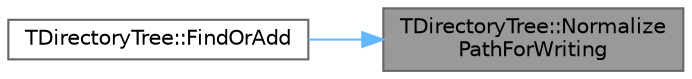 digraph "TDirectoryTree::NormalizePathForWriting"
{
 // INTERACTIVE_SVG=YES
 // LATEX_PDF_SIZE
  bgcolor="transparent";
  edge [fontname=Helvetica,fontsize=10,labelfontname=Helvetica,labelfontsize=10];
  node [fontname=Helvetica,fontsize=10,shape=box,height=0.2,width=0.4];
  rankdir="RL";
  Node1 [id="Node000001",label="TDirectoryTree::Normalize\lPathForWriting",height=0.2,width=0.4,color="gray40", fillcolor="grey60", style="filled", fontcolor="black",tooltip=" "];
  Node1 -> Node2 [id="edge1_Node000001_Node000002",dir="back",color="steelblue1",style="solid",tooltip=" "];
  Node2 [id="Node000002",label="TDirectoryTree::FindOrAdd",height=0.2,width=0.4,color="grey40", fillcolor="white", style="filled",URL="$df/df1/classTDirectoryTree.html#ab4a8496d0865a36c6e2e14b746ef7027",tooltip="Add a path to the tree if it does not already exist."];
}
